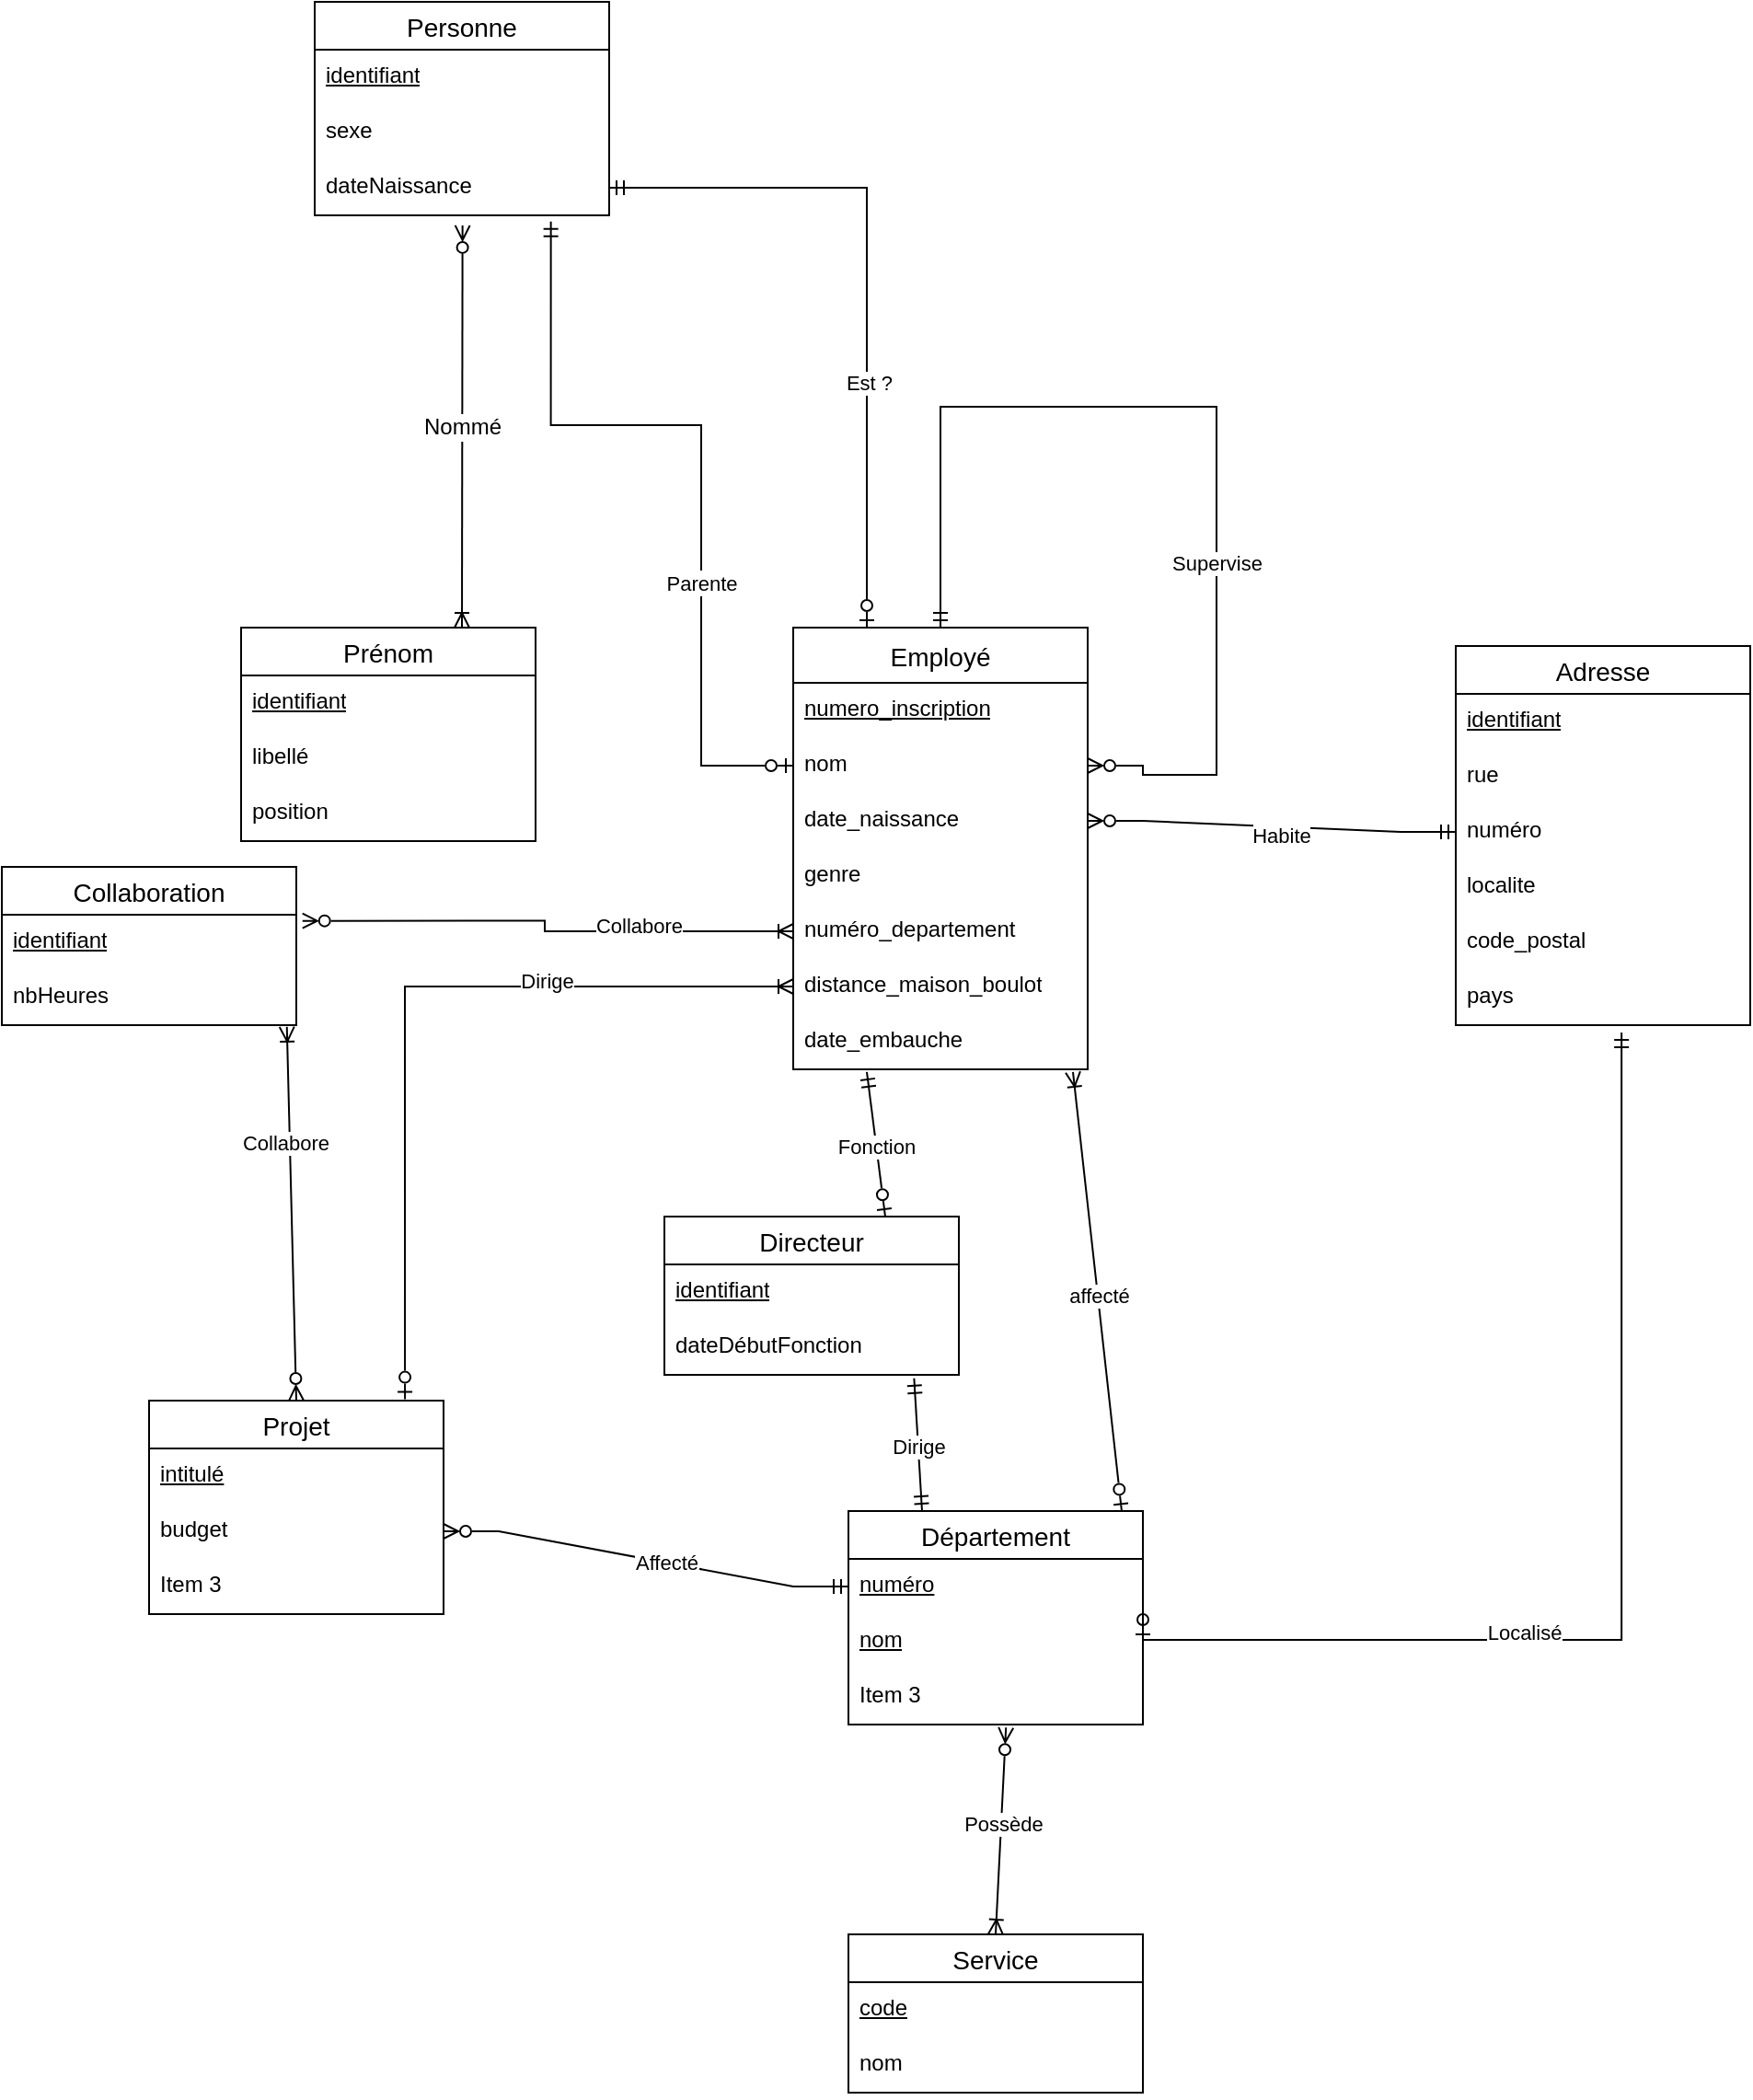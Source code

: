 <mxfile version="22.1.0" type="github">
  <diagram id="R2lEEEUBdFMjLlhIrx00" name="Page-1">
    <mxGraphModel dx="2250" dy="1872" grid="1" gridSize="10" guides="1" tooltips="1" connect="1" arrows="1" fold="1" page="1" pageScale="1" pageWidth="850" pageHeight="1100" math="0" shadow="0" extFonts="Permanent Marker^https://fonts.googleapis.com/css?family=Permanent+Marker">
      <root>
        <mxCell id="0" />
        <mxCell id="1" parent="0" />
        <mxCell id="EuNEn9CsL2GNSxYZxD2m-1" value="Employé" style="swimlane;fontStyle=0;childLayout=stackLayout;horizontal=1;startSize=30;horizontalStack=0;resizeParent=1;resizeParentMax=0;resizeLast=0;collapsible=1;marginBottom=0;align=center;fontSize=14;" parent="1" vertex="1">
          <mxGeometry x="350" y="130" width="160" height="240" as="geometry" />
        </mxCell>
        <mxCell id="EuNEn9CsL2GNSxYZxD2m-2" value="&lt;u&gt;numero_inscription&lt;/u&gt;" style="text;strokeColor=none;fillColor=none;spacingLeft=4;spacingRight=4;overflow=hidden;rotatable=0;points=[[0,0.5],[1,0.5]];portConstraint=eastwest;fontSize=12;whiteSpace=wrap;html=1;" parent="EuNEn9CsL2GNSxYZxD2m-1" vertex="1">
          <mxGeometry y="30" width="160" height="30" as="geometry" />
        </mxCell>
        <mxCell id="EuNEn9CsL2GNSxYZxD2m-3" value="nom" style="text;strokeColor=none;fillColor=none;spacingLeft=4;spacingRight=4;overflow=hidden;rotatable=0;points=[[0,0.5],[1,0.5]];portConstraint=eastwest;fontSize=12;whiteSpace=wrap;html=1;" parent="EuNEn9CsL2GNSxYZxD2m-1" vertex="1">
          <mxGeometry y="60" width="160" height="30" as="geometry" />
        </mxCell>
        <mxCell id="EuNEn9CsL2GNSxYZxD2m-10" value="date_naissance" style="text;strokeColor=none;fillColor=none;spacingLeft=4;spacingRight=4;overflow=hidden;rotatable=0;points=[[0,0.5],[1,0.5]];portConstraint=eastwest;fontSize=12;whiteSpace=wrap;html=1;" parent="EuNEn9CsL2GNSxYZxD2m-1" vertex="1">
          <mxGeometry y="90" width="160" height="30" as="geometry" />
        </mxCell>
        <mxCell id="EuNEn9CsL2GNSxYZxD2m-4" value="genre" style="text;strokeColor=none;fillColor=none;spacingLeft=4;spacingRight=4;overflow=hidden;rotatable=0;points=[[0,0.5],[1,0.5]];portConstraint=eastwest;fontSize=12;whiteSpace=wrap;html=1;" parent="EuNEn9CsL2GNSxYZxD2m-1" vertex="1">
          <mxGeometry y="120" width="160" height="30" as="geometry" />
        </mxCell>
        <mxCell id="EuNEn9CsL2GNSxYZxD2m-19" value="numéro_departement" style="text;strokeColor=none;fillColor=none;spacingLeft=4;spacingRight=4;overflow=hidden;rotatable=0;points=[[0,0.5],[1,0.5]];portConstraint=eastwest;fontSize=12;whiteSpace=wrap;html=1;" parent="EuNEn9CsL2GNSxYZxD2m-1" vertex="1">
          <mxGeometry y="150" width="160" height="30" as="geometry" />
        </mxCell>
        <mxCell id="EuNEn9CsL2GNSxYZxD2m-20" value="distance_maison_boulot" style="text;strokeColor=none;fillColor=none;spacingLeft=4;spacingRight=4;overflow=hidden;rotatable=0;points=[[0,0.5],[1,0.5]];portConstraint=eastwest;fontSize=12;whiteSpace=wrap;html=1;" parent="EuNEn9CsL2GNSxYZxD2m-1" vertex="1">
          <mxGeometry y="180" width="160" height="30" as="geometry" />
        </mxCell>
        <mxCell id="EuNEn9CsL2GNSxYZxD2m-21" value="date_embauche" style="text;strokeColor=none;fillColor=none;spacingLeft=4;spacingRight=4;overflow=hidden;rotatable=0;points=[[0,0.5],[1,0.5]];portConstraint=eastwest;fontSize=12;whiteSpace=wrap;html=1;" parent="EuNEn9CsL2GNSxYZxD2m-1" vertex="1">
          <mxGeometry y="210" width="160" height="30" as="geometry" />
        </mxCell>
        <mxCell id="Pnyand-CayAUYRg-s309-34" value="" style="fontSize=12;html=1;endArrow=ERmandOne;endFill=0;rounded=0;startArrow=ERzeroToMany;startFill=0;edgeStyle=orthogonalEdgeStyle;exitX=1;exitY=0.5;exitDx=0;exitDy=0;entryX=0.5;entryY=0;entryDx=0;entryDy=0;" edge="1" parent="EuNEn9CsL2GNSxYZxD2m-1" source="EuNEn9CsL2GNSxYZxD2m-3" target="EuNEn9CsL2GNSxYZxD2m-1">
          <mxGeometry width="100" height="100" relative="1" as="geometry">
            <mxPoint x="250" y="-40" as="sourcePoint" />
            <mxPoint x="280" y="10" as="targetPoint" />
            <Array as="points">
              <mxPoint x="190" y="75" />
              <mxPoint x="190" y="80" />
              <mxPoint x="230" y="80" />
              <mxPoint x="230" y="-120" />
              <mxPoint x="80" y="-120" />
            </Array>
          </mxGeometry>
        </mxCell>
        <mxCell id="Pnyand-CayAUYRg-s309-36" value="Supervise" style="edgeLabel;html=1;align=center;verticalAlign=middle;resizable=0;points=[];" vertex="1" connectable="0" parent="Pnyand-CayAUYRg-s309-34">
          <mxGeometry x="-0.301" relative="1" as="geometry">
            <mxPoint as="offset" />
          </mxGeometry>
        </mxCell>
        <mxCell id="EuNEn9CsL2GNSxYZxD2m-5" value="Prénom" style="swimlane;fontStyle=0;childLayout=stackLayout;horizontal=1;startSize=26;horizontalStack=0;resizeParent=1;resizeParentMax=0;resizeLast=0;collapsible=1;marginBottom=0;align=center;fontSize=14;" parent="1" vertex="1">
          <mxGeometry x="50" y="130" width="160" height="116" as="geometry" />
        </mxCell>
        <mxCell id="EuNEn9CsL2GNSxYZxD2m-6" value="&lt;u&gt;identifiant&lt;/u&gt;" style="text;strokeColor=none;fillColor=none;spacingLeft=4;spacingRight=4;overflow=hidden;rotatable=0;points=[[0,0.5],[1,0.5]];portConstraint=eastwest;fontSize=12;whiteSpace=wrap;html=1;" parent="EuNEn9CsL2GNSxYZxD2m-5" vertex="1">
          <mxGeometry y="26" width="160" height="30" as="geometry" />
        </mxCell>
        <mxCell id="EuNEn9CsL2GNSxYZxD2m-7" value="libellé" style="text;strokeColor=none;fillColor=none;spacingLeft=4;spacingRight=4;overflow=hidden;rotatable=0;points=[[0,0.5],[1,0.5]];portConstraint=eastwest;fontSize=12;whiteSpace=wrap;html=1;" parent="EuNEn9CsL2GNSxYZxD2m-5" vertex="1">
          <mxGeometry y="56" width="160" height="30" as="geometry" />
        </mxCell>
        <mxCell id="EuNEn9CsL2GNSxYZxD2m-8" value="position" style="text;strokeColor=none;fillColor=none;spacingLeft=4;spacingRight=4;overflow=hidden;rotatable=0;points=[[0,0.5],[1,0.5]];portConstraint=eastwest;fontSize=12;whiteSpace=wrap;html=1;" parent="EuNEn9CsL2GNSxYZxD2m-5" vertex="1">
          <mxGeometry y="86" width="160" height="30" as="geometry" />
        </mxCell>
        <mxCell id="EuNEn9CsL2GNSxYZxD2m-9" value="" style="edgeStyle=orthogonalEdgeStyle;fontSize=12;html=1;endArrow=ERzeroToOne;endFill=0;rounded=0;entryX=0.25;entryY=0;entryDx=0;entryDy=0;startArrow=ERmandOne;startFill=0;" parent="1" source="Pnyand-CayAUYRg-s309-44" target="EuNEn9CsL2GNSxYZxD2m-1" edge="1">
          <mxGeometry width="100" height="100" relative="1" as="geometry">
            <mxPoint x="250" y="280" as="sourcePoint" />
            <mxPoint x="350" y="180" as="targetPoint" />
          </mxGeometry>
        </mxCell>
        <mxCell id="Pnyand-CayAUYRg-s309-45" value="Est ?" style="edgeLabel;html=1;align=center;verticalAlign=middle;resizable=0;points=[];" vertex="1" connectable="0" parent="EuNEn9CsL2GNSxYZxD2m-9">
          <mxGeometry x="0.298" y="1" relative="1" as="geometry">
            <mxPoint as="offset" />
          </mxGeometry>
        </mxCell>
        <mxCell id="EuNEn9CsL2GNSxYZxD2m-11" value="Adresse" style="swimlane;fontStyle=0;childLayout=stackLayout;horizontal=1;startSize=26;horizontalStack=0;resizeParent=1;resizeParentMax=0;resizeLast=0;collapsible=1;marginBottom=0;align=center;fontSize=14;" parent="1" vertex="1">
          <mxGeometry x="710" y="140" width="160" height="206" as="geometry" />
        </mxCell>
        <mxCell id="EuNEn9CsL2GNSxYZxD2m-12" value="&lt;u&gt;identifiant&lt;/u&gt;" style="text;strokeColor=none;fillColor=none;spacingLeft=4;spacingRight=4;overflow=hidden;rotatable=0;points=[[0,0.5],[1,0.5]];portConstraint=eastwest;fontSize=12;whiteSpace=wrap;html=1;" parent="EuNEn9CsL2GNSxYZxD2m-11" vertex="1">
          <mxGeometry y="26" width="160" height="30" as="geometry" />
        </mxCell>
        <mxCell id="EuNEn9CsL2GNSxYZxD2m-13" value="rue" style="text;strokeColor=none;fillColor=none;spacingLeft=4;spacingRight=4;overflow=hidden;rotatable=0;points=[[0,0.5],[1,0.5]];portConstraint=eastwest;fontSize=12;whiteSpace=wrap;html=1;" parent="EuNEn9CsL2GNSxYZxD2m-11" vertex="1">
          <mxGeometry y="56" width="160" height="30" as="geometry" />
        </mxCell>
        <mxCell id="EuNEn9CsL2GNSxYZxD2m-15" value="numéro" style="text;strokeColor=none;fillColor=none;spacingLeft=4;spacingRight=4;overflow=hidden;rotatable=0;points=[[0,0.5],[1,0.5]];portConstraint=eastwest;fontSize=12;whiteSpace=wrap;html=1;" parent="EuNEn9CsL2GNSxYZxD2m-11" vertex="1">
          <mxGeometry y="86" width="160" height="30" as="geometry" />
        </mxCell>
        <mxCell id="EuNEn9CsL2GNSxYZxD2m-16" value="localite" style="text;strokeColor=none;fillColor=none;spacingLeft=4;spacingRight=4;overflow=hidden;rotatable=0;points=[[0,0.5],[1,0.5]];portConstraint=eastwest;fontSize=12;whiteSpace=wrap;html=1;" parent="EuNEn9CsL2GNSxYZxD2m-11" vertex="1">
          <mxGeometry y="116" width="160" height="30" as="geometry" />
        </mxCell>
        <mxCell id="EuNEn9CsL2GNSxYZxD2m-17" value="code_postal" style="text;strokeColor=none;fillColor=none;spacingLeft=4;spacingRight=4;overflow=hidden;rotatable=0;points=[[0,0.5],[1,0.5]];portConstraint=eastwest;fontSize=12;whiteSpace=wrap;html=1;" parent="EuNEn9CsL2GNSxYZxD2m-11" vertex="1">
          <mxGeometry y="146" width="160" height="30" as="geometry" />
        </mxCell>
        <mxCell id="EuNEn9CsL2GNSxYZxD2m-14" value="pays" style="text;strokeColor=none;fillColor=none;spacingLeft=4;spacingRight=4;overflow=hidden;rotatable=0;points=[[0,0.5],[1,0.5]];portConstraint=eastwest;fontSize=12;whiteSpace=wrap;html=1;" parent="EuNEn9CsL2GNSxYZxD2m-11" vertex="1">
          <mxGeometry y="176" width="160" height="30" as="geometry" />
        </mxCell>
        <mxCell id="EuNEn9CsL2GNSxYZxD2m-18" value="" style="edgeStyle=entityRelationEdgeStyle;fontSize=12;html=1;endArrow=ERmandOne;startArrow=ERzeroToMany;rounded=0;entryX=0;entryY=0.5;entryDx=0;entryDy=0;exitX=1;exitY=0.5;exitDx=0;exitDy=0;endFill=0;startFill=0;" parent="1" source="EuNEn9CsL2GNSxYZxD2m-10" target="EuNEn9CsL2GNSxYZxD2m-15" edge="1">
          <mxGeometry width="100" height="100" relative="1" as="geometry">
            <mxPoint x="570" y="310" as="sourcePoint" />
            <mxPoint x="670" y="210" as="targetPoint" />
          </mxGeometry>
        </mxCell>
        <mxCell id="Pnyand-CayAUYRg-s309-3" value="Habite" style="edgeLabel;html=1;align=center;verticalAlign=middle;resizable=0;points=[];" vertex="1" connectable="0" parent="EuNEn9CsL2GNSxYZxD2m-18">
          <mxGeometry x="0.051" y="-5" relative="1" as="geometry">
            <mxPoint as="offset" />
          </mxGeometry>
        </mxCell>
        <mxCell id="EuNEn9CsL2GNSxYZxD2m-22" value="Département" style="swimlane;fontStyle=0;childLayout=stackLayout;horizontal=1;startSize=26;horizontalStack=0;resizeParent=1;resizeParentMax=0;resizeLast=0;collapsible=1;marginBottom=0;align=center;fontSize=14;" parent="1" vertex="1">
          <mxGeometry x="380" y="610" width="160" height="116" as="geometry" />
        </mxCell>
        <mxCell id="EuNEn9CsL2GNSxYZxD2m-23" value="&lt;u&gt;numéro&lt;/u&gt;" style="text;strokeColor=none;fillColor=none;spacingLeft=4;spacingRight=4;overflow=hidden;rotatable=0;points=[[0,0.5],[1,0.5]];portConstraint=eastwest;fontSize=12;whiteSpace=wrap;html=1;" parent="EuNEn9CsL2GNSxYZxD2m-22" vertex="1">
          <mxGeometry y="26" width="160" height="30" as="geometry" />
        </mxCell>
        <mxCell id="EuNEn9CsL2GNSxYZxD2m-24" value="&lt;u&gt;nom&lt;/u&gt;" style="text;strokeColor=none;fillColor=none;spacingLeft=4;spacingRight=4;overflow=hidden;rotatable=0;points=[[0,0.5],[1,0.5]];portConstraint=eastwest;fontSize=12;whiteSpace=wrap;html=1;" parent="EuNEn9CsL2GNSxYZxD2m-22" vertex="1">
          <mxGeometry y="56" width="160" height="30" as="geometry" />
        </mxCell>
        <mxCell id="EuNEn9CsL2GNSxYZxD2m-25" value="Item 3" style="text;strokeColor=none;fillColor=none;spacingLeft=4;spacingRight=4;overflow=hidden;rotatable=0;points=[[0,0.5],[1,0.5]];portConstraint=eastwest;fontSize=12;whiteSpace=wrap;html=1;" parent="EuNEn9CsL2GNSxYZxD2m-22" vertex="1">
          <mxGeometry y="86" width="160" height="30" as="geometry" />
        </mxCell>
        <mxCell id="EuNEn9CsL2GNSxYZxD2m-26" value="Service" style="swimlane;fontStyle=0;childLayout=stackLayout;horizontal=1;startSize=26;horizontalStack=0;resizeParent=1;resizeParentMax=0;resizeLast=0;collapsible=1;marginBottom=0;align=center;fontSize=14;" parent="1" vertex="1">
          <mxGeometry x="380" y="840" width="160" height="86" as="geometry" />
        </mxCell>
        <mxCell id="EuNEn9CsL2GNSxYZxD2m-27" value="&lt;u&gt;code&lt;/u&gt;" style="text;strokeColor=none;fillColor=none;spacingLeft=4;spacingRight=4;overflow=hidden;rotatable=0;points=[[0,0.5],[1,0.5]];portConstraint=eastwest;fontSize=12;whiteSpace=wrap;html=1;" parent="EuNEn9CsL2GNSxYZxD2m-26" vertex="1">
          <mxGeometry y="26" width="160" height="30" as="geometry" />
        </mxCell>
        <mxCell id="EuNEn9CsL2GNSxYZxD2m-28" value="nom" style="text;strokeColor=none;fillColor=none;spacingLeft=4;spacingRight=4;overflow=hidden;rotatable=0;points=[[0,0.5],[1,0.5]];portConstraint=eastwest;fontSize=12;whiteSpace=wrap;html=1;" parent="EuNEn9CsL2GNSxYZxD2m-26" vertex="1">
          <mxGeometry y="56" width="160" height="30" as="geometry" />
        </mxCell>
        <mxCell id="EuNEn9CsL2GNSxYZxD2m-30" value="" style="fontSize=12;html=1;endArrow=ERzeroToMany;rounded=0;entryX=0.535;entryY=1.055;entryDx=0;entryDy=0;entryPerimeter=0;exitX=0.5;exitY=0;exitDx=0;exitDy=0;startArrow=ERoneToMany;startFill=0;endFill=0;" parent="1" source="EuNEn9CsL2GNSxYZxD2m-26" target="EuNEn9CsL2GNSxYZxD2m-25" edge="1">
          <mxGeometry width="100" height="100" relative="1" as="geometry">
            <mxPoint x="240" y="630" as="sourcePoint" />
            <mxPoint x="340" y="530" as="targetPoint" />
          </mxGeometry>
        </mxCell>
        <mxCell id="Pnyand-CayAUYRg-s309-5" value="Possède" style="edgeLabel;html=1;align=center;verticalAlign=middle;resizable=0;points=[];" vertex="1" connectable="0" parent="EuNEn9CsL2GNSxYZxD2m-30">
          <mxGeometry x="0.074" y="-1" relative="1" as="geometry">
            <mxPoint as="offset" />
          </mxGeometry>
        </mxCell>
        <mxCell id="EuNEn9CsL2GNSxYZxD2m-31" value="" style="fontSize=12;html=1;endArrow=ERoneToMany;endFill=0;rounded=0;exitX=0.928;exitY=0.001;exitDx=0;exitDy=0;startArrow=ERzeroToOne;startFill=0;exitPerimeter=0;entryX=0.95;entryY=1.049;entryDx=0;entryDy=0;entryPerimeter=0;" parent="1" source="EuNEn9CsL2GNSxYZxD2m-22" target="EuNEn9CsL2GNSxYZxD2m-21" edge="1">
          <mxGeometry width="100" height="100" relative="1" as="geometry">
            <mxPoint x="492" y="494.25" as="sourcePoint" />
            <mxPoint x="490" y="370" as="targetPoint" />
          </mxGeometry>
        </mxCell>
        <mxCell id="Pnyand-CayAUYRg-s309-6" value="affecté" style="edgeLabel;html=1;align=center;verticalAlign=middle;resizable=0;points=[];" vertex="1" connectable="0" parent="EuNEn9CsL2GNSxYZxD2m-31">
          <mxGeometry x="-0.012" relative="1" as="geometry">
            <mxPoint as="offset" />
          </mxGeometry>
        </mxCell>
        <mxCell id="EuNEn9CsL2GNSxYZxD2m-32" value="" style="edgeStyle=elbowEdgeStyle;fontSize=12;html=1;endArrow=ERmandOne;rounded=0;elbow=vertical;entryX=0.563;entryY=1.133;entryDx=0;entryDy=0;entryPerimeter=0;exitX=1;exitY=0.5;exitDx=0;exitDy=0;startArrow=ERzeroToOne;startFill=0;endFill=0;" parent="1" source="EuNEn9CsL2GNSxYZxD2m-24" target="EuNEn9CsL2GNSxYZxD2m-14" edge="1">
          <mxGeometry width="100" height="100" relative="1" as="geometry">
            <mxPoint x="690" y="530" as="sourcePoint" />
            <mxPoint x="790" y="430" as="targetPoint" />
            <Array as="points">
              <mxPoint x="680" y="680" />
            </Array>
          </mxGeometry>
        </mxCell>
        <mxCell id="Pnyand-CayAUYRg-s309-4" value="Localisé" style="edgeLabel;html=1;align=center;verticalAlign=middle;resizable=0;points=[];" vertex="1" connectable="0" parent="EuNEn9CsL2GNSxYZxD2m-32">
          <mxGeometry x="-0.297" y="4" relative="1" as="geometry">
            <mxPoint as="offset" />
          </mxGeometry>
        </mxCell>
        <mxCell id="EuNEn9CsL2GNSxYZxD2m-33" value="Projet" style="swimlane;fontStyle=0;childLayout=stackLayout;horizontal=1;startSize=26;horizontalStack=0;resizeParent=1;resizeParentMax=0;resizeLast=0;collapsible=1;marginBottom=0;align=center;fontSize=14;" parent="1" vertex="1">
          <mxGeometry y="550" width="160" height="116" as="geometry" />
        </mxCell>
        <mxCell id="EuNEn9CsL2GNSxYZxD2m-34" value="&lt;u&gt;intitulé&lt;/u&gt;" style="text;strokeColor=none;fillColor=none;spacingLeft=4;spacingRight=4;overflow=hidden;rotatable=0;points=[[0,0.5],[1,0.5]];portConstraint=eastwest;fontSize=12;whiteSpace=wrap;html=1;" parent="EuNEn9CsL2GNSxYZxD2m-33" vertex="1">
          <mxGeometry y="26" width="160" height="30" as="geometry" />
        </mxCell>
        <mxCell id="EuNEn9CsL2GNSxYZxD2m-35" value="budget" style="text;strokeColor=none;fillColor=none;spacingLeft=4;spacingRight=4;overflow=hidden;rotatable=0;points=[[0,0.5],[1,0.5]];portConstraint=eastwest;fontSize=12;whiteSpace=wrap;html=1;" parent="EuNEn9CsL2GNSxYZxD2m-33" vertex="1">
          <mxGeometry y="56" width="160" height="30" as="geometry" />
        </mxCell>
        <mxCell id="EuNEn9CsL2GNSxYZxD2m-36" value="Item 3" style="text;strokeColor=none;fillColor=none;spacingLeft=4;spacingRight=4;overflow=hidden;rotatable=0;points=[[0,0.5],[1,0.5]];portConstraint=eastwest;fontSize=12;whiteSpace=wrap;html=1;" parent="EuNEn9CsL2GNSxYZxD2m-33" vertex="1">
          <mxGeometry y="86" width="160" height="30" as="geometry" />
        </mxCell>
        <mxCell id="EuNEn9CsL2GNSxYZxD2m-37" value="" style="edgeStyle=entityRelationEdgeStyle;fontSize=12;html=1;endArrow=ERmandOne;rounded=0;entryX=0;entryY=0.5;entryDx=0;entryDy=0;exitX=1;exitY=0.5;exitDx=0;exitDy=0;startArrow=ERzeroToMany;startFill=0;endFill=0;" parent="1" source="EuNEn9CsL2GNSxYZxD2m-35" target="EuNEn9CsL2GNSxYZxD2m-23" edge="1">
          <mxGeometry width="100" height="100" relative="1" as="geometry">
            <mxPoint x="160" y="450" as="sourcePoint" />
            <mxPoint x="260" y="350" as="targetPoint" />
          </mxGeometry>
        </mxCell>
        <mxCell id="Pnyand-CayAUYRg-s309-7" value="Affecté" style="edgeLabel;html=1;align=center;verticalAlign=middle;resizable=0;points=[];" vertex="1" connectable="0" parent="EuNEn9CsL2GNSxYZxD2m-37">
          <mxGeometry x="0.093" relative="1" as="geometry">
            <mxPoint as="offset" />
          </mxGeometry>
        </mxCell>
        <mxCell id="EuNEn9CsL2GNSxYZxD2m-38" value="" style="edgeStyle=orthogonalEdgeStyle;fontSize=12;html=1;endArrow=ERoneToMany;rounded=0;entryX=0;entryY=0.5;entryDx=0;entryDy=0;exitX=1.021;exitY=0.111;exitDx=0;exitDy=0;startArrow=ERzeroToMany;startFill=0;exitPerimeter=0;" parent="1" source="Pnyand-CayAUYRg-s309-15" target="EuNEn9CsL2GNSxYZxD2m-19" edge="1">
          <mxGeometry width="100" height="100" relative="1" as="geometry">
            <mxPoint x="160" y="390" as="sourcePoint" />
            <mxPoint x="260" y="290" as="targetPoint" />
          </mxGeometry>
        </mxCell>
        <mxCell id="Pnyand-CayAUYRg-s309-1" value="Collabore" style="edgeLabel;html=1;align=center;verticalAlign=middle;resizable=0;points=[];" vertex="1" connectable="0" parent="EuNEn9CsL2GNSxYZxD2m-38">
          <mxGeometry x="0.385" y="3" relative="1" as="geometry">
            <mxPoint as="offset" />
          </mxGeometry>
        </mxCell>
        <mxCell id="Pnyand-CayAUYRg-s309-12" value="" style="edgeStyle=orthogonalEdgeStyle;fontSize=12;html=1;endArrow=ERoneToMany;rounded=0;entryX=0;entryY=0.5;entryDx=0;entryDy=0;exitX=0.869;exitY=-0.006;exitDx=0;exitDy=0;startArrow=ERzeroToOne;startFill=0;exitPerimeter=0;" edge="1" parent="1" source="EuNEn9CsL2GNSxYZxD2m-33" target="EuNEn9CsL2GNSxYZxD2m-20">
          <mxGeometry width="100" height="100" relative="1" as="geometry">
            <mxPoint x="120" y="491" as="sourcePoint" />
            <mxPoint x="360" y="305" as="targetPoint" />
          </mxGeometry>
        </mxCell>
        <mxCell id="Pnyand-CayAUYRg-s309-13" value="Dirige" style="edgeLabel;html=1;align=center;verticalAlign=middle;resizable=0;points=[];" vertex="1" connectable="0" parent="Pnyand-CayAUYRg-s309-12">
          <mxGeometry x="0.385" y="3" relative="1" as="geometry">
            <mxPoint as="offset" />
          </mxGeometry>
        </mxCell>
        <mxCell id="Pnyand-CayAUYRg-s309-14" value="Collaboration" style="swimlane;fontStyle=0;childLayout=stackLayout;horizontal=1;startSize=26;horizontalStack=0;resizeParent=1;resizeParentMax=0;resizeLast=0;collapsible=1;marginBottom=0;align=center;fontSize=14;" vertex="1" parent="1">
          <mxGeometry x="-80" y="260" width="160" height="86" as="geometry" />
        </mxCell>
        <mxCell id="Pnyand-CayAUYRg-s309-15" value="&lt;u&gt;identifiant&lt;/u&gt;" style="text;strokeColor=none;fillColor=none;spacingLeft=4;spacingRight=4;overflow=hidden;rotatable=0;points=[[0,0.5],[1,0.5]];portConstraint=eastwest;fontSize=12;whiteSpace=wrap;html=1;" vertex="1" parent="Pnyand-CayAUYRg-s309-14">
          <mxGeometry y="26" width="160" height="30" as="geometry" />
        </mxCell>
        <mxCell id="Pnyand-CayAUYRg-s309-16" value="nbHeures" style="text;strokeColor=none;fillColor=none;spacingLeft=4;spacingRight=4;overflow=hidden;rotatable=0;points=[[0,0.5],[1,0.5]];portConstraint=eastwest;fontSize=12;whiteSpace=wrap;html=1;" vertex="1" parent="Pnyand-CayAUYRg-s309-14">
          <mxGeometry y="56" width="160" height="30" as="geometry" />
        </mxCell>
        <mxCell id="Pnyand-CayAUYRg-s309-18" value="" style="fontSize=12;html=1;endArrow=ERoneToMany;rounded=0;entryX=0.968;entryY=1.031;entryDx=0;entryDy=0;exitX=0.5;exitY=0;exitDx=0;exitDy=0;startArrow=ERzeroToMany;startFill=0;entryPerimeter=0;" edge="1" parent="1" source="EuNEn9CsL2GNSxYZxD2m-33" target="Pnyand-CayAUYRg-s309-16">
          <mxGeometry width="100" height="100" relative="1" as="geometry">
            <mxPoint x="80" y="443.93" as="sourcePoint" />
            <mxPoint x="307" y="449.93" as="targetPoint" />
          </mxGeometry>
        </mxCell>
        <mxCell id="Pnyand-CayAUYRg-s309-19" value="Collabore" style="edgeLabel;html=1;align=center;verticalAlign=middle;resizable=0;points=[];" vertex="1" connectable="0" parent="Pnyand-CayAUYRg-s309-18">
          <mxGeometry x="0.385" y="3" relative="1" as="geometry">
            <mxPoint as="offset" />
          </mxGeometry>
        </mxCell>
        <mxCell id="Pnyand-CayAUYRg-s309-26" value="Directeur" style="swimlane;fontStyle=0;childLayout=stackLayout;horizontal=1;startSize=26;horizontalStack=0;resizeParent=1;resizeParentMax=0;resizeLast=0;collapsible=1;marginBottom=0;align=center;fontSize=14;" vertex="1" parent="1">
          <mxGeometry x="280" y="450" width="160" height="86" as="geometry" />
        </mxCell>
        <mxCell id="Pnyand-CayAUYRg-s309-27" value="&lt;u&gt;identifiant&lt;/u&gt;" style="text;strokeColor=none;fillColor=none;spacingLeft=4;spacingRight=4;overflow=hidden;rotatable=0;points=[[0,0.5],[1,0.5]];portConstraint=eastwest;fontSize=12;whiteSpace=wrap;html=1;" vertex="1" parent="Pnyand-CayAUYRg-s309-26">
          <mxGeometry y="26" width="160" height="30" as="geometry" />
        </mxCell>
        <mxCell id="Pnyand-CayAUYRg-s309-28" value="dateDébutFonction" style="text;strokeColor=none;fillColor=none;spacingLeft=4;spacingRight=4;overflow=hidden;rotatable=0;points=[[0,0.5],[1,0.5]];portConstraint=eastwest;fontSize=12;whiteSpace=wrap;html=1;" vertex="1" parent="Pnyand-CayAUYRg-s309-26">
          <mxGeometry y="56" width="160" height="30" as="geometry" />
        </mxCell>
        <mxCell id="Pnyand-CayAUYRg-s309-30" value="" style="fontSize=12;html=1;endArrow=ERmandOne;endFill=0;rounded=0;exitX=0.75;exitY=0;exitDx=0;exitDy=0;startArrow=ERzeroToOne;startFill=0;entryX=0.25;entryY=1.049;entryDx=0;entryDy=0;entryPerimeter=0;" edge="1" parent="1" source="Pnyand-CayAUYRg-s309-26" target="EuNEn9CsL2GNSxYZxD2m-21">
          <mxGeometry width="100" height="100" relative="1" as="geometry">
            <mxPoint x="538" y="620" as="sourcePoint" />
            <mxPoint x="512" y="381" as="targetPoint" />
          </mxGeometry>
        </mxCell>
        <mxCell id="Pnyand-CayAUYRg-s309-31" value="Fonction" style="edgeLabel;html=1;align=center;verticalAlign=middle;resizable=0;points=[];" vertex="1" connectable="0" parent="Pnyand-CayAUYRg-s309-30">
          <mxGeometry x="-0.012" relative="1" as="geometry">
            <mxPoint as="offset" />
          </mxGeometry>
        </mxCell>
        <mxCell id="Pnyand-CayAUYRg-s309-32" value="" style="fontSize=12;html=1;endArrow=ERmandOne;endFill=0;rounded=0;exitX=0.25;exitY=0;exitDx=0;exitDy=0;startArrow=ERmandOne;startFill=0;entryX=0.848;entryY=1.062;entryDx=0;entryDy=0;entryPerimeter=0;" edge="1" parent="1" source="EuNEn9CsL2GNSxYZxD2m-22" target="Pnyand-CayAUYRg-s309-28">
          <mxGeometry width="100" height="100" relative="1" as="geometry">
            <mxPoint x="548" y="630" as="sourcePoint" />
            <mxPoint x="522" y="391" as="targetPoint" />
          </mxGeometry>
        </mxCell>
        <mxCell id="Pnyand-CayAUYRg-s309-33" value="Dirige" style="edgeLabel;html=1;align=center;verticalAlign=middle;resizable=0;points=[];" vertex="1" connectable="0" parent="Pnyand-CayAUYRg-s309-32">
          <mxGeometry x="-0.012" relative="1" as="geometry">
            <mxPoint as="offset" />
          </mxGeometry>
        </mxCell>
        <mxCell id="Pnyand-CayAUYRg-s309-40" value="Personne" style="swimlane;fontStyle=0;childLayout=stackLayout;horizontal=1;startSize=26;horizontalStack=0;resizeParent=1;resizeParentMax=0;resizeLast=0;collapsible=1;marginBottom=0;align=center;fontSize=14;" vertex="1" parent="1">
          <mxGeometry x="90" y="-210" width="160" height="116" as="geometry" />
        </mxCell>
        <mxCell id="Pnyand-CayAUYRg-s309-41" value="&lt;u&gt;identifiant&lt;/u&gt;" style="text;strokeColor=none;fillColor=none;spacingLeft=4;spacingRight=4;overflow=hidden;rotatable=0;points=[[0,0.5],[1,0.5]];portConstraint=eastwest;fontSize=12;whiteSpace=wrap;html=1;" vertex="1" parent="Pnyand-CayAUYRg-s309-40">
          <mxGeometry y="26" width="160" height="30" as="geometry" />
        </mxCell>
        <mxCell id="Pnyand-CayAUYRg-s309-42" value="sexe" style="text;strokeColor=none;fillColor=none;spacingLeft=4;spacingRight=4;overflow=hidden;rotatable=0;points=[[0,0.5],[1,0.5]];portConstraint=eastwest;fontSize=12;whiteSpace=wrap;html=1;" vertex="1" parent="Pnyand-CayAUYRg-s309-40">
          <mxGeometry y="56" width="160" height="30" as="geometry" />
        </mxCell>
        <mxCell id="Pnyand-CayAUYRg-s309-44" value="dateNaissance" style="text;strokeColor=none;fillColor=none;spacingLeft=4;spacingRight=4;overflow=hidden;rotatable=0;points=[[0,0.5],[1,0.5]];portConstraint=eastwest;fontSize=12;whiteSpace=wrap;html=1;" vertex="1" parent="Pnyand-CayAUYRg-s309-40">
          <mxGeometry y="86" width="160" height="30" as="geometry" />
        </mxCell>
        <mxCell id="Pnyand-CayAUYRg-s309-49" value="Nommé" style="fontSize=12;html=1;endArrow=ERzeroToMany;endFill=0;rounded=0;entryX=0.502;entryY=1.182;entryDx=0;entryDy=0;startArrow=ERoneToMany;startFill=0;exitX=0.75;exitY=0;exitDx=0;exitDy=0;entryPerimeter=0;" edge="1" parent="1" source="EuNEn9CsL2GNSxYZxD2m-5" target="Pnyand-CayAUYRg-s309-44">
          <mxGeometry width="100" height="100" relative="1" as="geometry">
            <mxPoint x="109.47" y="-10" as="sourcePoint" />
            <mxPoint x="249.47" y="229" as="targetPoint" />
          </mxGeometry>
        </mxCell>
        <mxCell id="Pnyand-CayAUYRg-s309-51" value="" style="edgeStyle=orthogonalEdgeStyle;fontSize=12;html=1;endArrow=ERzeroToOne;endFill=0;rounded=0;entryX=0;entryY=0.5;entryDx=0;entryDy=0;startArrow=ERmandOne;startFill=0;exitX=0.802;exitY=1.111;exitDx=0;exitDy=0;exitPerimeter=0;" edge="1" parent="1" source="Pnyand-CayAUYRg-s309-44" target="EuNEn9CsL2GNSxYZxD2m-3">
          <mxGeometry width="100" height="100" relative="1" as="geometry">
            <mxPoint x="239.47" y="-30" as="sourcePoint" />
            <mxPoint x="379.47" y="209" as="targetPoint" />
            <Array as="points">
              <mxPoint x="218" y="20" />
              <mxPoint x="300" y="20" />
              <mxPoint x="300" y="205" />
            </Array>
          </mxGeometry>
        </mxCell>
        <mxCell id="Pnyand-CayAUYRg-s309-52" value="Est ?" style="edgeLabel;html=1;align=center;verticalAlign=middle;resizable=0;points=[];" vertex="1" connectable="0" parent="Pnyand-CayAUYRg-s309-51">
          <mxGeometry x="0.298" y="1" relative="1" as="geometry">
            <mxPoint as="offset" />
          </mxGeometry>
        </mxCell>
        <mxCell id="Pnyand-CayAUYRg-s309-53" value="Parente" style="edgeLabel;html=1;align=center;verticalAlign=middle;resizable=0;points=[];" vertex="1" connectable="0" parent="Pnyand-CayAUYRg-s309-51">
          <mxGeometry x="0.303" relative="1" as="geometry">
            <mxPoint as="offset" />
          </mxGeometry>
        </mxCell>
      </root>
    </mxGraphModel>
  </diagram>
</mxfile>
